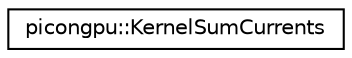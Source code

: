 digraph "Graphical Class Hierarchy"
{
 // LATEX_PDF_SIZE
  edge [fontname="Helvetica",fontsize="10",labelfontname="Helvetica",labelfontsize="10"];
  node [fontname="Helvetica",fontsize="10",shape=record];
  rankdir="LR";
  Node0 [label="picongpu::KernelSumCurrents",height=0.2,width=0.4,color="black", fillcolor="white", style="filled",URL="$structpicongpu_1_1_kernel_sum_currents.html",tooltip=" "];
}
